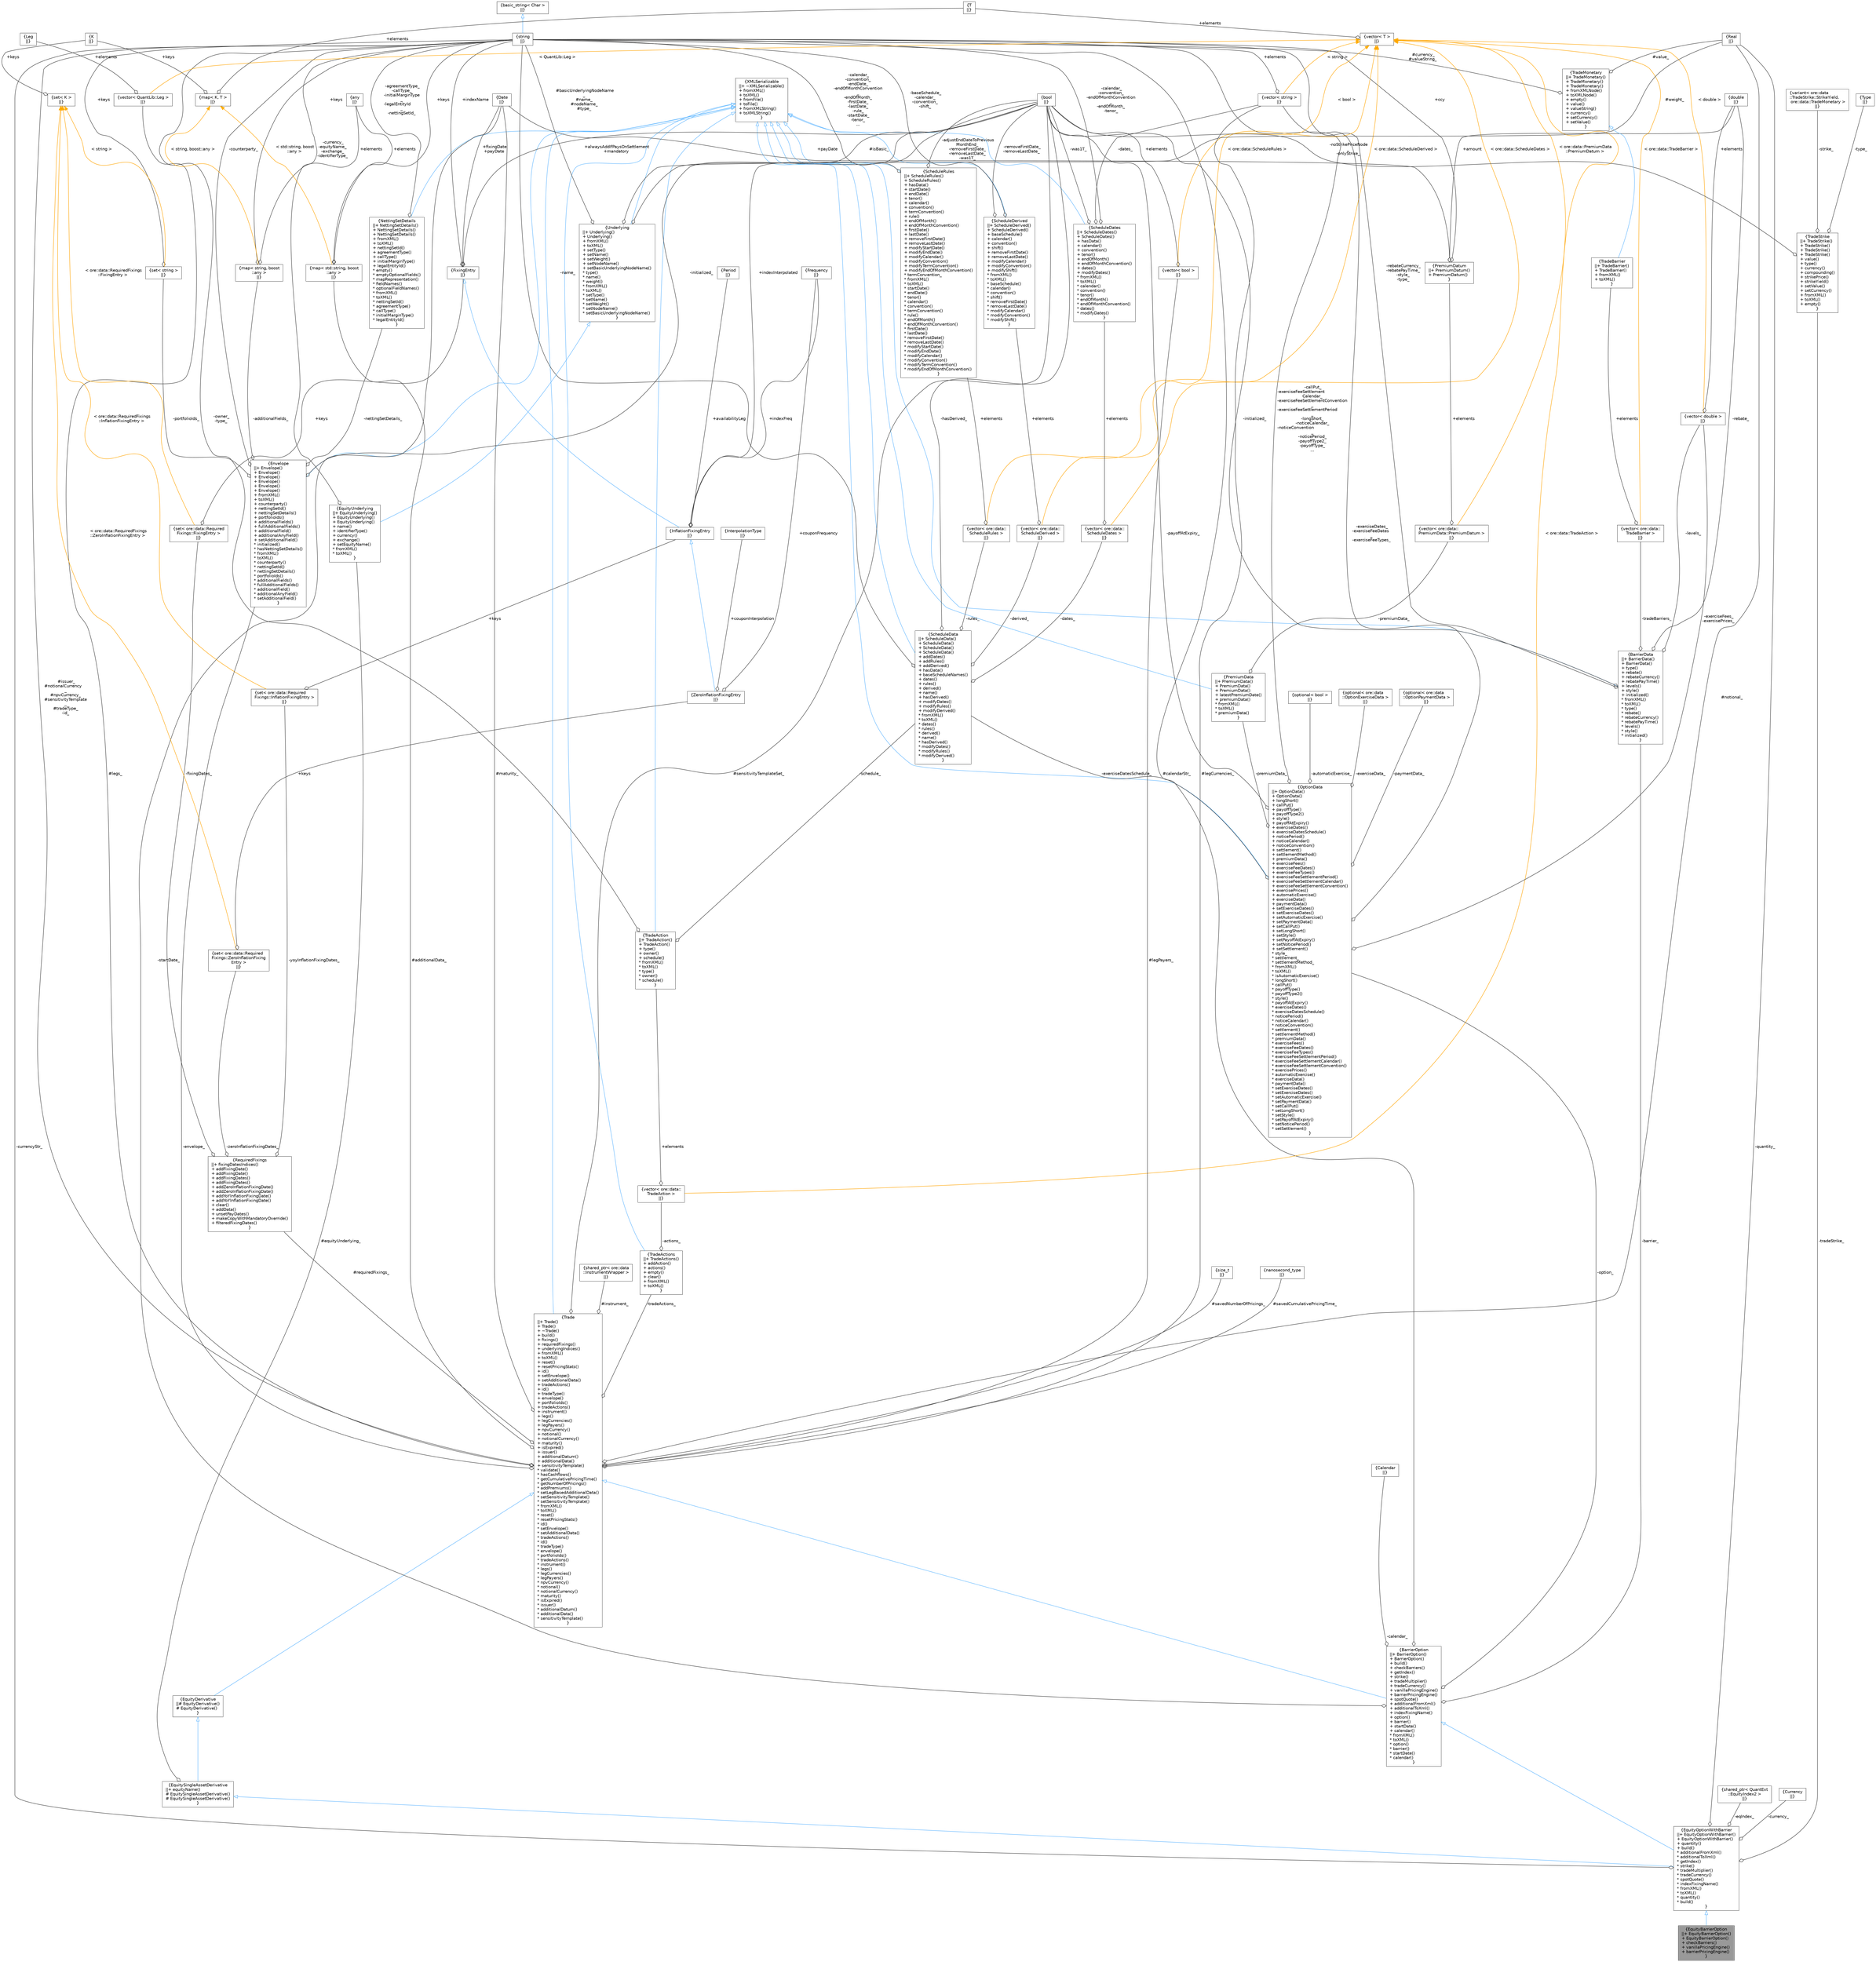 digraph "EquityBarrierOption"
{
 // INTERACTIVE_SVG=YES
 // LATEX_PDF_SIZE
  bgcolor="transparent";
  edge [fontname=Helvetica,fontsize=10,labelfontname=Helvetica,labelfontsize=10];
  node [fontname=Helvetica,fontsize=10,shape=box,height=0.2,width=0.4];
  Node1 [label="{EquityBarrierOption\n||+ EquityBarrierOption()\l+ EquityBarrierOption()\l+ checkBarriers()\l+ vanillaPricingEngine()\l+ barrierPricingEngine()\l}",height=0.2,width=0.4,color="gray40", fillcolor="grey60", style="filled", fontcolor="black",tooltip="Serializable EQ Barrier Option."];
  Node2 -> Node1 [dir="back",color="steelblue1",style="solid",arrowtail="onormal"];
  Node2 [label="{EquityOptionWithBarrier\n||+ EquityOptionWithBarrier()\l+ EquityOptionWithBarrier()\l+ quantity()\l+ build()\l* additionalFromXml()\l* additionalToXml()\l* getIndex()\l* strike()\l* tradeMultiplier()\l* tradeCurrency()\l* spotQuote()\l* indexFixingName()\l* fromXML()\l* toXML()\l* quantity()\l* build()\l}",height=0.2,width=0.4,color="gray40", fillcolor="white", style="filled",URL="$classore_1_1data_1_1_equity_option_with_barrier.html",tooltip=" "];
  Node3 -> Node2 [dir="back",color="steelblue1",style="solid",arrowtail="onormal"];
  Node3 [label="{EquitySingleAssetDerivative\n||+ equityName()\l# EquitySingleAssetDerivative()\l# EquitySingleAssetDerivative()\l}",height=0.2,width=0.4,color="gray40", fillcolor="white", style="filled",URL="$classore_1_1data_1_1_equity_single_asset_derivative.html",tooltip="Base class for all single asset Equity Derivaties."];
  Node4 -> Node3 [dir="back",color="steelblue1",style="solid",arrowtail="onormal"];
  Node4 [label="{EquityDerivative\n||# EquityDerivative()\l# EquityDerivative()\l}",height=0.2,width=0.4,color="gray40", fillcolor="white", style="filled",URL="$classore_1_1data_1_1_equity_derivative.html",tooltip="Base class for all Equity Derivaties."];
  Node5 -> Node4 [dir="back",color="steelblue1",style="solid",arrowtail="onormal"];
  Node5 [label="{Trade\n||+ Trade()\l+ Trade()\l+ ~Trade()\l+ build()\l+ fixings()\l+ requiredFixings()\l+ underlyingIndices()\l+ fromXML()\l+ toXML()\l+ reset()\l+ resetPricingStats()\l+ id()\l+ setEnvelope()\l+ setAdditionalData()\l+ tradeActions()\l+ id()\l+ tradeType()\l+ envelope()\l+ portfolioIds()\l+ tradeActions()\l+ instrument()\l+ legs()\l+ legCurrencies()\l+ legPayers()\l+ npvCurrency()\l+ notional()\l+ notionalCurrency()\l+ maturity()\l+ isExpired()\l+ issuer()\l+ additionalDatum()\l+ additionalData()\l+ sensitivityTemplate()\l* validate()\l* hasCashflows()\l* getCumulativePricingTime()\l* getNumberOfPricings()\l* addPremiums()\l* setLegBasedAdditionalData()\l* setSensitivityTemplate()\l* setSensitivityTemplate()\l* fromXML()\l* toXML()\l* reset()\l* resetPricingStats()\l* id()\l* setEnvelope()\l* setAdditionalData()\l* tradeActions()\l* id()\l* tradeType()\l* envelope()\l* portfolioIds()\l* tradeActions()\l* instrument()\l* legs()\l* legCurrencies()\l* legPayers()\l* npvCurrency()\l* notional()\l* notionalCurrency()\l* maturity()\l* isExpired()\l* issuer()\l* additionalDatum()\l* additionalData()\l* sensitivityTemplate()\l}",height=0.2,width=0.4,color="gray40", fillcolor="white", style="filled",URL="$classore_1_1data_1_1_trade.html",tooltip="Trade base class."];
  Node6 -> Node5 [dir="back",color="steelblue1",style="solid",arrowtail="onormal"];
  Node6 [label="{XMLSerializable\n||+ ~XMLSerializable()\l+ fromXML()\l+ toXML()\l+ fromFile()\l+ toFile()\l+ fromXMLString()\l+ toXMLString()\l}",height=0.2,width=0.4,color="gray40", fillcolor="white", style="filled",URL="$classore_1_1data_1_1_x_m_l_serializable.html",tooltip="Base class for all serializable classes."];
  Node7 -> Node5 [color="grey25",style="solid",label=" #issuer_\n#notionalCurrency\l_\n#npvCurrency_\n#sensitivityTemplate\l_\n#tradeType_\n-id_" ,arrowhead="odiamond"];
  Node7 [label="{string\n||}",height=0.2,width=0.4,color="gray40", fillcolor="white", style="filled",tooltip=" "];
  Node8 -> Node7 [dir="back",color="steelblue1",style="solid",arrowtail="onormal"];
  Node8 [label="{basic_string\< Char \>\n||}",height=0.2,width=0.4,color="gray40", fillcolor="white", style="filled",tooltip=" "];
  Node9 -> Node5 [color="grey25",style="solid",label=" #instrument_" ,arrowhead="odiamond"];
  Node9 [label="{shared_ptr\< ore::data\l::InstrumentWrapper \>\n||}",height=0.2,width=0.4,color="gray40", fillcolor="white", style="filled",tooltip=" "];
  Node10 -> Node5 [color="grey25",style="solid",label=" #legs_" ,arrowhead="odiamond"];
  Node10 [label="{vector\< QuantLib::Leg \>\n||}",height=0.2,width=0.4,color="gray40", fillcolor="white", style="filled",tooltip=" "];
  Node11 -> Node10 [color="grey25",style="solid",label=" +elements" ,arrowhead="odiamond"];
  Node11 [label="{Leg\n||}",height=0.2,width=0.4,color="gray40", fillcolor="white", style="filled",tooltip=" "];
  Node12 -> Node10 [dir="back",color="orange",style="solid",label=" \< QuantLib::Leg \>" ];
  Node12 [label="{vector\< T \>\n||}",height=0.2,width=0.4,color="gray40", fillcolor="white", style="filled",tooltip=" "];
  Node13 -> Node12 [color="grey25",style="solid",label=" +elements" ,arrowhead="odiamond"];
  Node13 [label="{T\n||}",height=0.2,width=0.4,color="gray40", fillcolor="white", style="filled",tooltip=" "];
  Node14 -> Node5 [color="grey25",style="solid",label=" #legCurrencies_" ,arrowhead="odiamond"];
  Node14 [label="{vector\< string \>\n||}",height=0.2,width=0.4,color="gray40", fillcolor="white", style="filled",tooltip=" "];
  Node7 -> Node14 [color="grey25",style="solid",label=" +elements" ,arrowhead="odiamond"];
  Node12 -> Node14 [dir="back",color="orange",style="solid",label=" \< string \>" ];
  Node15 -> Node5 [color="grey25",style="solid",label=" #legPayers_" ,arrowhead="odiamond"];
  Node15 [label="{vector\< bool \>\n||}",height=0.2,width=0.4,color="gray40", fillcolor="white", style="filled",tooltip=" "];
  Node16 -> Node15 [color="grey25",style="solid",label=" +elements" ,arrowhead="odiamond"];
  Node16 [label="{bool\n||}",height=0.2,width=0.4,color="gray40", fillcolor="white", style="filled",URL="$classbool.html",tooltip=" "];
  Node12 -> Node15 [dir="back",color="orange",style="solid",label=" \< bool \>" ];
  Node17 -> Node5 [color="grey25",style="solid",label=" #notional_" ,arrowhead="odiamond"];
  Node17 [label="{Real\n||}",height=0.2,width=0.4,color="gray40", fillcolor="white", style="filled",tooltip=" "];
  Node18 -> Node5 [color="grey25",style="solid",label=" #maturity_" ,arrowhead="odiamond"];
  Node18 [label="{Date\n||}",height=0.2,width=0.4,color="gray40", fillcolor="white", style="filled",tooltip=" "];
  Node16 -> Node5 [color="grey25",style="solid",label=" #sensitivityTemplateSet_" ,arrowhead="odiamond"];
  Node19 -> Node5 [color="grey25",style="solid",label=" #savedNumberOfPricings_" ,arrowhead="odiamond"];
  Node19 [label="{size_t\n||}",height=0.2,width=0.4,color="gray40", fillcolor="white", style="filled",tooltip=" "];
  Node20 -> Node5 [color="grey25",style="solid",label=" #savedCumulativePricingTime_" ,arrowhead="odiamond"];
  Node20 [label="{nanosecond_type\n||}",height=0.2,width=0.4,color="gray40", fillcolor="white", style="filled",tooltip=" "];
  Node21 -> Node5 [color="grey25",style="solid",label=" #requiredFixings_" ,arrowhead="odiamond"];
  Node21 [label="{RequiredFixings\n||+ fixingDatesIndices()\l+ addFixingDate()\l+ addFixingDate()\l+ addFixingDates()\l+ addFixingDates()\l+ addZeroInflationFixingDate()\l+ addZeroInflationFixingDate()\l+ addYoYInflationFixingDate()\l+ addYoYInflationFixingDate()\l+ clear()\l+ addData()\l+ unsetPayDates()\l+ makeCopyWithMandatoryOverride()\l+ filteredFixingDates()\l}",height=0.2,width=0.4,color="gray40", fillcolor="white", style="filled",URL="$classore_1_1data_1_1_required_fixings.html",tooltip=" "];
  Node22 -> Node21 [color="grey25",style="solid",label=" -fixingDates_" ,arrowhead="odiamond"];
  Node22 [label="{set\< ore::data::Required\lFixings::FixingEntry \>\n||}",height=0.2,width=0.4,color="gray40", fillcolor="white", style="filled",tooltip=" "];
  Node23 -> Node22 [color="grey25",style="solid",label=" +keys" ,arrowhead="odiamond"];
  Node23 [label="{FixingEntry\n||}",height=0.2,width=0.4,color="gray40", fillcolor="white", style="filled",URL="$structore_1_1data_1_1_required_fixings_1_1_fixing_entry.html",tooltip=" "];
  Node7 -> Node23 [color="grey25",style="solid",label=" +indexName" ,arrowhead="odiamond"];
  Node18 -> Node23 [color="grey25",style="solid",label=" +fixingDate\n+payDate" ,arrowhead="odiamond"];
  Node16 -> Node23 [color="grey25",style="solid",label=" +alwaysAddIfPaysOnSettlement\n+mandatory" ,arrowhead="odiamond"];
  Node24 -> Node22 [dir="back",color="orange",style="solid",label=" \< ore::data::RequiredFixings\l::FixingEntry \>" ];
  Node24 [label="{set\< K \>\n||}",height=0.2,width=0.4,color="gray40", fillcolor="white", style="filled",tooltip=" "];
  Node25 -> Node24 [color="grey25",style="solid",label=" +keys" ,arrowhead="odiamond"];
  Node25 [label="{K\n||}",height=0.2,width=0.4,color="gray40", fillcolor="white", style="filled",tooltip=" "];
  Node26 -> Node21 [color="grey25",style="solid",label=" -zeroInflationFixingDates_" ,arrowhead="odiamond"];
  Node26 [label="{set\< ore::data::Required\lFixings::ZeroInflationFixing\lEntry \>\n||}",height=0.2,width=0.4,color="gray40", fillcolor="white", style="filled",tooltip=" "];
  Node27 -> Node26 [color="grey25",style="solid",label=" +keys" ,arrowhead="odiamond"];
  Node27 [label="{ZeroInflationFixingEntry\n||}",height=0.2,width=0.4,color="gray40", fillcolor="white", style="filled",URL="$structore_1_1data_1_1_required_fixings_1_1_zero_inflation_fixing_entry.html",tooltip=" "];
  Node28 -> Node27 [dir="back",color="steelblue1",style="solid",arrowtail="onormal"];
  Node28 [label="{InflationFixingEntry\n||}",height=0.2,width=0.4,color="gray40", fillcolor="white", style="filled",URL="$structore_1_1data_1_1_required_fixings_1_1_inflation_fixing_entry.html",tooltip=" "];
  Node23 -> Node28 [dir="back",color="steelblue1",style="solid",arrowtail="onormal"];
  Node16 -> Node28 [color="grey25",style="solid",label=" +indexInterpolated" ,arrowhead="odiamond"];
  Node29 -> Node28 [color="grey25",style="solid",label=" +indexFreq" ,arrowhead="odiamond"];
  Node29 [label="{Frequency\n||}",height=0.2,width=0.4,color="gray40", fillcolor="white", style="filled",tooltip=" "];
  Node30 -> Node28 [color="grey25",style="solid",label=" +availabilityLeg" ,arrowhead="odiamond"];
  Node30 [label="{Period\n||}",height=0.2,width=0.4,color="gray40", fillcolor="white", style="filled",tooltip=" "];
  Node31 -> Node27 [color="grey25",style="solid",label=" +couponInterpolation" ,arrowhead="odiamond"];
  Node31 [label="{InterpolationType\n||}",height=0.2,width=0.4,color="gray40", fillcolor="white", style="filled",tooltip=" "];
  Node29 -> Node27 [color="grey25",style="solid",label=" +couponFrequency" ,arrowhead="odiamond"];
  Node24 -> Node26 [dir="back",color="orange",style="solid",label=" \< ore::data::RequiredFixings\l::ZeroInflationFixingEntry \>" ];
  Node32 -> Node21 [color="grey25",style="solid",label=" -yoyInflationFixingDates_" ,arrowhead="odiamond"];
  Node32 [label="{set\< ore::data::Required\lFixings::InflationFixingEntry \>\n||}",height=0.2,width=0.4,color="gray40", fillcolor="white", style="filled",tooltip=" "];
  Node28 -> Node32 [color="grey25",style="solid",label=" +keys" ,arrowhead="odiamond"];
  Node24 -> Node32 [dir="back",color="orange",style="solid",label=" \< ore::data::RequiredFixings\l::InflationFixingEntry \>" ];
  Node33 -> Node5 [color="grey25",style="solid",label=" #additionalData_" ,arrowhead="odiamond"];
  Node33 [label="{map\< std::string, boost\l::any \>\n||}",height=0.2,width=0.4,color="gray40", fillcolor="white", style="filled",tooltip=" "];
  Node7 -> Node33 [color="grey25",style="solid",label=" +keys" ,arrowhead="odiamond"];
  Node34 -> Node33 [color="grey25",style="solid",label=" +elements" ,arrowhead="odiamond"];
  Node34 [label="{any\n||}",height=0.2,width=0.4,color="gray40", fillcolor="white", style="filled",tooltip=" "];
  Node35 -> Node33 [dir="back",color="orange",style="solid",label=" \< std::string, boost\l::any \>" ];
  Node35 [label="{map\< K, T \>\n||}",height=0.2,width=0.4,color="gray40", fillcolor="white", style="filled",tooltip=" "];
  Node25 -> Node35 [color="grey25",style="solid",label=" +keys" ,arrowhead="odiamond"];
  Node13 -> Node35 [color="grey25",style="solid",label=" +elements" ,arrowhead="odiamond"];
  Node36 -> Node5 [color="grey25",style="solid",label=" -envelope_" ,arrowhead="odiamond"];
  Node36 [label="{Envelope\n||+ Envelope()\l+ Envelope()\l+ Envelope()\l+ Envelope()\l+ Envelope()\l+ Envelope()\l+ fromXML()\l+ toXML()\l+ counterparty()\l+ nettingSetId()\l+ nettingSetDetails()\l+ portfolioIds()\l+ additionalFields()\l+ fullAdditionalFields()\l+ additionalField()\l+ additionalAnyField()\l+ setAdditionalField()\l* initialized()\l* hasNettingSetDetails()\l* fromXML()\l* toXML()\l* counterparty()\l* nettingSetId()\l* nettingSetDetails()\l* portfolioIds()\l* additionalFields()\l* fullAdditionalFields()\l* additionalField()\l* additionalAnyField()\l* setAdditionalField()\l}",height=0.2,width=0.4,color="gray40", fillcolor="white", style="filled",URL="$classore_1_1data_1_1_envelope.html",tooltip="Serializable object holding generic trade data, reporting dimensions."];
  Node6 -> Node36 [dir="back",color="steelblue1",style="solid",arrowtail="onormal"];
  Node7 -> Node36 [color="grey25",style="solid",label=" -counterparty_" ,arrowhead="odiamond"];
  Node37 -> Node36 [color="grey25",style="solid",label=" -nettingSetDetails_" ,arrowhead="odiamond"];
  Node37 [label="{NettingSetDetails\n||+ NettingSetDetails()\l+ NettingSetDetails()\l+ NettingSetDetails()\l+ fromXML()\l+ toXML()\l+ nettingSetId()\l+ agreementType()\l+ callType()\l+ initialMarginType()\l+ legalEntityId()\l* empty()\l* emptyOptionalFields()\l* mapRepresentation()\l* fieldNames()\l* optionalFieldNames()\l* fromXML()\l* toXML()\l* nettingSetId()\l* agreementType()\l* callType()\l* initialMarginType()\l* legalEntityId()\l}",height=0.2,width=0.4,color="gray40", fillcolor="white", style="filled",URL="$classore_1_1data_1_1_netting_set_details.html",tooltip="Serializable object holding netting set identification data."];
  Node6 -> Node37 [dir="back",color="steelblue1",style="solid",arrowtail="onormal"];
  Node7 -> Node37 [color="grey25",style="solid",label=" -agreementType_\n-callType_\n-initialMarginType\l_\n-legalEntityId\l_\n-nettingSetId_" ,arrowhead="odiamond"];
  Node38 -> Node36 [color="grey25",style="solid",label=" -portfolioIds_" ,arrowhead="odiamond"];
  Node38 [label="{set\< string \>\n||}",height=0.2,width=0.4,color="gray40", fillcolor="white", style="filled",tooltip=" "];
  Node7 -> Node38 [color="grey25",style="solid",label=" +keys" ,arrowhead="odiamond"];
  Node24 -> Node38 [dir="back",color="orange",style="solid",label=" \< string \>" ];
  Node39 -> Node36 [color="grey25",style="solid",label=" -additionalFields_" ,arrowhead="odiamond"];
  Node39 [label="{map\< string, boost\l::any \>\n||}",height=0.2,width=0.4,color="gray40", fillcolor="white", style="filled",tooltip=" "];
  Node7 -> Node39 [color="grey25",style="solid",label=" +keys" ,arrowhead="odiamond"];
  Node34 -> Node39 [color="grey25",style="solid",label=" +elements" ,arrowhead="odiamond"];
  Node35 -> Node39 [dir="back",color="orange",style="solid",label=" \< string, boost::any \>" ];
  Node16 -> Node36 [color="grey25",style="solid",label=" -initialized_" ,arrowhead="odiamond"];
  Node40 -> Node5 [color="grey25",style="solid",label=" -tradeActions_" ,arrowhead="odiamond"];
  Node40 [label="{TradeActions\n||+ TradeActions()\l+ addAction()\l+ actions()\l+ empty()\l+ clear()\l+ fromXML()\l+ toXML()\l}",height=0.2,width=0.4,color="gray40", fillcolor="white", style="filled",URL="$classore_1_1data_1_1_trade_actions.html",tooltip="Serializable object holding generic trade actions."];
  Node6 -> Node40 [dir="back",color="steelblue1",style="solid",arrowtail="onormal"];
  Node41 -> Node40 [color="grey25",style="solid",label=" -actions_" ,arrowhead="odiamond"];
  Node41 [label="{vector\< ore::data::\lTradeAction \>\n||}",height=0.2,width=0.4,color="gray40", fillcolor="white", style="filled",tooltip=" "];
  Node42 -> Node41 [color="grey25",style="solid",label=" +elements" ,arrowhead="odiamond"];
  Node42 [label="{TradeAction\n||+ TradeAction()\l+ TradeAction()\l+ type()\l+ owner()\l+ schedule()\l* fromXML()\l* toXML()\l* type()\l* owner()\l* schedule()\l}",height=0.2,width=0.4,color="gray40", fillcolor="white", style="filled",URL="$classore_1_1data_1_1_trade_action.html",tooltip="Serializable object holding a trade action."];
  Node6 -> Node42 [dir="back",color="steelblue1",style="solid",arrowtail="onormal"];
  Node7 -> Node42 [color="grey25",style="solid",label=" -owner_\n-type_" ,arrowhead="odiamond"];
  Node43 -> Node42 [color="grey25",style="solid",label=" -schedule_" ,arrowhead="odiamond"];
  Node43 [label="{ScheduleData\n||+ ScheduleData()\l+ ScheduleData()\l+ ScheduleData()\l+ ScheduleData()\l+ addDates()\l+ addRules()\l+ addDerived()\l+ hasData()\l+ baseScheduleNames()\l+ dates()\l+ rules()\l+ derived()\l+ name()\l+ hasDerived()\l+ modifyDates()\l+ modifyRules()\l+ modifyDerived()\l* fromXML()\l* toXML()\l* dates()\l* rules()\l* derived()\l* name()\l* hasDerived()\l* modifyDates()\l* modifyRules()\l* modifyDerived()\l}",height=0.2,width=0.4,color="gray40", fillcolor="white", style="filled",URL="$classore_1_1data_1_1_schedule_data.html",tooltip="Serializable schedule data."];
  Node6 -> Node43 [dir="back",color="steelblue1",style="solid",arrowtail="onormal"];
  Node44 -> Node43 [color="grey25",style="solid",label=" -dates_" ,arrowhead="odiamond"];
  Node44 [label="{vector\< ore::data::\lScheduleDates \>\n||}",height=0.2,width=0.4,color="gray40", fillcolor="white", style="filled",tooltip=" "];
  Node45 -> Node44 [color="grey25",style="solid",label=" +elements" ,arrowhead="odiamond"];
  Node45 [label="{ScheduleDates\n||+ ScheduleDates()\l+ ScheduleDates()\l+ hasData()\l+ calendar()\l+ convention()\l+ tenor()\l+ endOfMonth()\l+ endOfMonthConvention()\l+ dates()\l+ modifyDates()\l* fromXML()\l* toXML()\l* calendar()\l* convention()\l* tenor()\l* endOfMonth()\l* endOfMonthConvention()\l* dates()\l* modifyDates()\l}",height=0.2,width=0.4,color="gray40", fillcolor="white", style="filled",URL="$classore_1_1data_1_1_schedule_dates.html",tooltip="Serializable object holding schedule Dates data."];
  Node6 -> Node45 [dir="back",color="steelblue1",style="solid",arrowtail="onormal"];
  Node7 -> Node45 [color="grey25",style="solid",label=" -calendar_\n-convention_\n-endOfMonthConvention\l_\n-endOfMonth_\n-tenor_" ,arrowhead="odiamond"];
  Node14 -> Node45 [color="grey25",style="solid",label=" -dates_" ,arrowhead="odiamond"];
  Node16 -> Node45 [color="grey25",style="solid",label=" -was1T_" ,arrowhead="odiamond"];
  Node12 -> Node44 [dir="back",color="orange",style="solid",label=" \< ore::data::ScheduleDates \>" ];
  Node46 -> Node43 [color="grey25",style="solid",label=" -rules_" ,arrowhead="odiamond"];
  Node46 [label="{vector\< ore::data::\lScheduleRules \>\n||}",height=0.2,width=0.4,color="gray40", fillcolor="white", style="filled",tooltip=" "];
  Node47 -> Node46 [color="grey25",style="solid",label=" +elements" ,arrowhead="odiamond"];
  Node47 [label="{ScheduleRules\n||+ ScheduleRules()\l+ ScheduleRules()\l+ hasData()\l+ startDate()\l+ endDate()\l+ tenor()\l+ calendar()\l+ convention()\l+ termConvention()\l+ rule()\l+ endOfMonth()\l+ endOfMonthConvention()\l+ firstDate()\l+ lastDate()\l+ removeFirstDate()\l+ removeLastDate()\l+ modifyStartDate()\l+ modifyEndDate()\l+ modifyCalendar()\l+ modifyConvention()\l+ modifyTermConvention()\l+ modifyEndOfMonthConvention()\l* termConvention_\l* fromXML()\l* toXML()\l* startDate()\l* endDate()\l* tenor()\l* calendar()\l* convention()\l* termConvention()\l* rule()\l* endOfMonth()\l* endOfMonthConvention()\l* firstDate()\l* lastDate()\l* removeFirstDate()\l* removeLastDate()\l* modifyStartDate()\l* modifyEndDate()\l* modifyCalendar()\l* modifyConvention()\l* modifyTermConvention()\l* modifyEndOfMonthConvention()\l}",height=0.2,width=0.4,color="gray40", fillcolor="white", style="filled",URL="$classore_1_1data_1_1_schedule_rules.html",tooltip="Serializable object holding schedule Rules data."];
  Node6 -> Node47 [dir="back",color="steelblue1",style="solid",arrowtail="onormal"];
  Node7 -> Node47 [color="grey25",style="solid",label=" -calendar_\n-convention_\n-endDate_\n-endOfMonthConvention\l_\n-endOfMonth_\n-firstDate_\n-lastDate_\n-rule_\n-startDate_\n-tenor_\n..." ,arrowhead="odiamond"];
  Node16 -> Node47 [color="grey25",style="solid",label=" -adjustEndDateToPrevious\lMonthEnd_\n-removeFirstDate_\n-removeLastDate_\n-was1T_" ,arrowhead="odiamond"];
  Node12 -> Node46 [dir="back",color="orange",style="solid",label=" \< ore::data::ScheduleRules \>" ];
  Node48 -> Node43 [color="grey25",style="solid",label=" -derived_" ,arrowhead="odiamond"];
  Node48 [label="{vector\< ore::data::\lScheduleDerived \>\n||}",height=0.2,width=0.4,color="gray40", fillcolor="white", style="filled",tooltip=" "];
  Node49 -> Node48 [color="grey25",style="solid",label=" +elements" ,arrowhead="odiamond"];
  Node49 [label="{ScheduleDerived\n||+ ScheduleDerived()\l+ ScheduleDerived()\l+ baseSchedule()\l+ calendar()\l+ convention()\l+ shift()\l+ removeFirstDate()\l+ removeLastDate()\l+ modifyCalendar()\l+ modifyConvention()\l+ modifyShift()\l* fromXML()\l* toXML()\l* baseSchedule()\l* calendar()\l* convention()\l* shift()\l* removeFirstDate()\l* removeLastDate()\l* modifyCalendar()\l* modifyConvention()\l* modifyShift()\l}",height=0.2,width=0.4,color="gray40", fillcolor="white", style="filled",URL="$classore_1_1data_1_1_schedule_derived.html",tooltip="Serializable object holding Derived schedule data."];
  Node6 -> Node49 [dir="back",color="steelblue1",style="solid",arrowtail="onormal"];
  Node7 -> Node49 [color="grey25",style="solid",label=" -baseSchedule_\n-calendar_\n-convention_\n-shift_" ,arrowhead="odiamond"];
  Node16 -> Node49 [color="grey25",style="solid",label=" -removeFirstDate_\n-removeLastDate_" ,arrowhead="odiamond"];
  Node12 -> Node48 [dir="back",color="orange",style="solid",label=" \< ore::data::ScheduleDerived \>" ];
  Node7 -> Node43 [color="grey25",style="solid",label=" -name_" ,arrowhead="odiamond"];
  Node16 -> Node43 [color="grey25",style="solid",label=" -hasDerived_" ,arrowhead="odiamond"];
  Node12 -> Node41 [dir="back",color="orange",style="solid",label=" \< ore::data::TradeAction \>" ];
  Node50 -> Node3 [color="grey25",style="solid",label=" #equityUnderlying_" ,arrowhead="odiamond"];
  Node50 [label="{EquityUnderlying\n||+ EquityUnderlying()\l+ EquityUnderlying()\l+ EquityUnderlying()\l+ name()\l+ identifierType()\l+ currency()\l+ exchange()\l+ setEquityName()\l* fromXML()\l* toXML()\l}",height=0.2,width=0.4,color="gray40", fillcolor="white", style="filled",URL="$classore_1_1data_1_1_equity_underlying.html",tooltip=" "];
  Node51 -> Node50 [dir="back",color="steelblue1",style="solid",arrowtail="onormal"];
  Node51 [label="{Underlying\n||+ Underlying()\l+ Underlying()\l+ fromXML()\l+ toXML()\l+ setType()\l+ setName()\l+ setWeight()\l+ setNodeName()\l+ setBasicUnderlyingNodeName()\l* type()\l* name()\l* weight()\l* fromXML()\l* toXML()\l* setType()\l* setName()\l* setWeight()\l* setNodeName()\l* setBasicUnderlyingNodeName()\l}",height=0.2,width=0.4,color="gray40", fillcolor="white", style="filled",URL="$classore_1_1data_1_1_underlying.html",tooltip="Class to hold Underlyings."];
  Node6 -> Node51 [dir="back",color="steelblue1",style="solid",arrowtail="onormal"];
  Node7 -> Node51 [color="grey25",style="solid",label=" #basicUnderlyingNodeName\l_\n#name_\n#nodeName_\n#type_" ,arrowhead="odiamond"];
  Node17 -> Node51 [color="grey25",style="solid",label=" #weight_" ,arrowhead="odiamond"];
  Node16 -> Node51 [color="grey25",style="solid",label=" #isBasic_" ,arrowhead="odiamond"];
  Node7 -> Node50 [color="grey25",style="solid",label=" -currency_\n-equityName_\n-exchange_\n-identifierType_" ,arrowhead="odiamond"];
  Node52 -> Node2 [dir="back",color="steelblue1",style="solid",arrowtail="onormal"];
  Node52 [label="{BarrierOption\n||+ BarrierOption()\l+ BarrierOption()\l+ build()\l+ checkBarriers()\l+ getIndex()\l+ strike()\l+ tradeMultiplier()\l+ tradeCurrency()\l+ vanillaPricingEngine()\l+ barrierPricingEngine()\l+ spotQuote()\l+ additionalFromXml()\l+ additionalToXml()\l+ indexFixingName()\l+ option()\l+ barrier()\l+ startDate()\l+ calendar()\l* fromXML()\l* toXML()\l* option()\l* barrier()\l* startDate()\l* calendar()\l}",height=0.2,width=0.4,color="gray40", fillcolor="white", style="filled",URL="$classore_1_1data_1_1_barrier_option.html",tooltip="Serializable FX Barrier Option."];
  Node5 -> Node52 [dir="back",color="steelblue1",style="solid",arrowtail="onormal"];
  Node53 -> Node52 [color="grey25",style="solid",label=" -option_" ,arrowhead="odiamond"];
  Node53 [label="{OptionData\n||+ OptionData()\l+ OptionData()\l+ longShort()\l+ callPut()\l+ payoffType()\l+ payoffType2()\l+ style()\l+ payoffAtExpiry()\l+ exerciseDates()\l+ exerciseDatesSchedule()\l+ noticePeriod()\l+ noticeCalendar()\l+ noticeConvention()\l+ settlement()\l+ settlementMethod()\l+ premiumData()\l+ exerciseFees()\l+ exerciseFeeDates()\l+ exerciseFeeTypes()\l+ exerciseFeeSettlementPeriod()\l+ exerciseFeeSettlementCalendar()\l+ exerciseFeeSettlementConvention()\l+ exercisePrices()\l+ automaticExercise()\l+ exerciseData()\l+ paymentData()\l+ setExerciseDates()\l+ setExerciseDates()\l+ setAutomaticExercise()\l+ setPaymentData()\l+ setCallPut()\l+ setLongShort()\l+ setStyle()\l+ setPayoffAtExpiry()\l+ setNoticePeriod()\l+ setSettlement()\l* style_\l* settlement_\l* settlementMethod_\l* fromXML()\l* toXML()\l* isAutomaticExercise()\l* longShort()\l* callPut()\l* payoffType()\l* payoffType2()\l* style()\l* payoffAtExpiry()\l* exerciseDates()\l* exerciseDatesSchedule()\l* noticePeriod()\l* noticeCalendar()\l* noticeConvention()\l* settlement()\l* settlementMethod()\l* premiumData()\l* exerciseFees()\l* exerciseFeeDates()\l* exerciseFeeTypes()\l* exerciseFeeSettlementPeriod()\l* exerciseFeeSettlementCalendar()\l* exerciseFeeSettlementConvention()\l* exercisePrices()\l* automaticExercise()\l* exerciseData()\l* paymentData()\l* setExerciseDates()\l* setExerciseDates()\l* setAutomaticExercise()\l* setPaymentData()\l* setCallPut()\l* setLongShort()\l* setStyle()\l* setPayoffAtExpiry()\l* setNoticePeriod()\l* setSettlement()\l}",height=0.2,width=0.4,color="gray40", fillcolor="white", style="filled",URL="$classore_1_1data_1_1_option_data.html",tooltip="Serializable object holding option data."];
  Node6 -> Node53 [dir="back",color="steelblue1",style="solid",arrowtail="onormal"];
  Node7 -> Node53 [color="grey25",style="solid",label=" -callPut_\n-exerciseFeeSettlement\lCalendar_\n-exerciseFeeSettlementConvention\l_\n-exerciseFeeSettlementPeriod\l_\n-longShort_\n-noticeCalendar_\n-noticeConvention\l_\n-noticePeriod_\n-payoffType2_\n-payoffType_\n..." ,arrowhead="odiamond"];
  Node16 -> Node53 [color="grey25",style="solid",label=" -payoffAtExpiry_" ,arrowhead="odiamond"];
  Node43 -> Node53 [color="grey25",style="solid",label=" -exerciseDatesSchedule_" ,arrowhead="odiamond"];
  Node14 -> Node53 [color="grey25",style="solid",label=" -exerciseDates_\n-exerciseFeeDates\l_\n-exerciseFeeTypes_" ,arrowhead="odiamond"];
  Node54 -> Node53 [color="grey25",style="solid",label=" -premiumData_" ,arrowhead="odiamond"];
  Node54 [label="{PremiumData\n||+ PremiumData()\l+ PremiumData()\l+ PremiumData()\l+ latestPremiumDate()\l+ premiumData()\l* fromXML()\l* toXML()\l* premiumData()\l}",height=0.2,width=0.4,color="gray40", fillcolor="white", style="filled",URL="$classore_1_1data_1_1_premium_data.html",tooltip="Serializable object holding premium data."];
  Node6 -> Node54 [dir="back",color="steelblue1",style="solid",arrowtail="onormal"];
  Node55 -> Node54 [color="grey25",style="solid",label=" -premiumData_" ,arrowhead="odiamond"];
  Node55 [label="{vector\< ore::data::\lPremiumData::PremiumDatum \>\n||}",height=0.2,width=0.4,color="gray40", fillcolor="white", style="filled",tooltip=" "];
  Node56 -> Node55 [color="grey25",style="solid",label=" +elements" ,arrowhead="odiamond"];
  Node56 [label="{PremiumDatum\n||+ PremiumDatum()\l+ PremiumDatum()\l}",height=0.2,width=0.4,color="gray40", fillcolor="white", style="filled",URL="$structore_1_1data_1_1_premium_data_1_1_premium_datum.html",tooltip=" "];
  Node57 -> Node56 [color="grey25",style="solid",label=" +amount" ,arrowhead="odiamond"];
  Node57 [label="{double\n||}",height=0.2,width=0.4,color="gray40", fillcolor="white", style="filled",tooltip=" "];
  Node7 -> Node56 [color="grey25",style="solid",label=" +ccy" ,arrowhead="odiamond"];
  Node18 -> Node56 [color="grey25",style="solid",label=" +payDate" ,arrowhead="odiamond"];
  Node12 -> Node55 [dir="back",color="orange",style="solid",label=" \< ore::data::PremiumData\l::PremiumDatum \>" ];
  Node58 -> Node53 [color="grey25",style="solid",label=" -exerciseFees_\n-exercisePrices_" ,arrowhead="odiamond"];
  Node58 [label="{vector\< double \>\n||}",height=0.2,width=0.4,color="gray40", fillcolor="white", style="filled",tooltip=" "];
  Node57 -> Node58 [color="grey25",style="solid",label=" +elements" ,arrowhead="odiamond"];
  Node12 -> Node58 [dir="back",color="orange",style="solid",label=" \< double \>" ];
  Node59 -> Node53 [color="grey25",style="solid",label=" -automaticExercise_" ,arrowhead="odiamond"];
  Node59 [label="{optional\< bool \>\n||}",height=0.2,width=0.4,color="gray40", fillcolor="white", style="filled",tooltip=" "];
  Node60 -> Node53 [color="grey25",style="solid",label=" -exerciseData_" ,arrowhead="odiamond"];
  Node60 [label="{optional\< ore::data\l::OptionExerciseData \>\n||}",height=0.2,width=0.4,color="gray40", fillcolor="white", style="filled",tooltip=" "];
  Node61 -> Node53 [color="grey25",style="solid",label=" -paymentData_" ,arrowhead="odiamond"];
  Node61 [label="{optional\< ore::data\l::OptionPaymentData \>\n||}",height=0.2,width=0.4,color="gray40", fillcolor="white", style="filled",tooltip=" "];
  Node62 -> Node52 [color="grey25",style="solid",label=" -barrier_" ,arrowhead="odiamond"];
  Node62 [label="{BarrierData\n||+ BarrierData()\l+ BarrierData()\l+ type()\l+ rebate()\l+ rebateCurrency()\l+ rebatePayTime()\l+ levels()\l+ style()\l+ initialized()\l* fromXML()\l* toXML()\l* type()\l* rebate()\l* rebateCurrency()\l* rebatePayTime()\l* levels()\l* style()\l* initialized()\l}",height=0.2,width=0.4,color="gray40", fillcolor="white", style="filled",URL="$classore_1_1data_1_1_barrier_data.html",tooltip="Serializable obejct holding barrier data."];
  Node6 -> Node62 [dir="back",color="steelblue1",style="solid",arrowtail="onormal"];
  Node16 -> Node62 [color="grey25",style="solid",label=" -initialized_" ,arrowhead="odiamond"];
  Node7 -> Node62 [color="grey25",style="solid",label=" -rebateCurrency_\n-rebatePayTime_\n-style_\n-type_" ,arrowhead="odiamond"];
  Node58 -> Node62 [color="grey25",style="solid",label=" -levels_" ,arrowhead="odiamond"];
  Node57 -> Node62 [color="grey25",style="solid",label=" -rebate_" ,arrowhead="odiamond"];
  Node63 -> Node62 [color="grey25",style="solid",label=" -tradeBarriers_" ,arrowhead="odiamond"];
  Node63 [label="{vector\< ore::data::\lTradeBarrier \>\n||}",height=0.2,width=0.4,color="gray40", fillcolor="white", style="filled",tooltip=" "];
  Node64 -> Node63 [color="grey25",style="solid",label=" +elements" ,arrowhead="odiamond"];
  Node64 [label="{TradeBarrier\n||+ TradeBarrier()\l+ TradeBarrier()\l+ fromXML()\l+ toXML()\l}",height=0.2,width=0.4,color="gray40", fillcolor="white", style="filled",URL="$classore_1_1data_1_1_trade_barrier.html",tooltip=" "];
  Node65 -> Node64 [dir="back",color="steelblue1",style="solid",arrowtail="onormal"];
  Node65 [label="{TradeMonetary\n||+ TradeMonetary()\l+ TradeMonetary()\l+ TradeMonetary()\l+ fromXMLNode()\l+ toXMLNode()\l+ empty()\l+ value()\l+ valueString()\l+ currency()\l+ setCurrency()\l+ setValue()\l}",height=0.2,width=0.4,color="gray40", fillcolor="white", style="filled",URL="$classore_1_1data_1_1_trade_monetary.html",tooltip=" "];
  Node17 -> Node65 [color="grey25",style="solid",label=" #value_" ,arrowhead="odiamond"];
  Node7 -> Node65 [color="grey25",style="solid",label=" #currency_\n#valueString_" ,arrowhead="odiamond"];
  Node12 -> Node63 [dir="back",color="orange",style="solid",label=" \< ore::data::TradeBarrier \>" ];
  Node18 -> Node52 [color="grey25",style="solid",label=" -startDate_" ,arrowhead="odiamond"];
  Node66 -> Node52 [color="grey25",style="solid",label=" -calendar_" ,arrowhead="odiamond"];
  Node66 [label="{Calendar\n||}",height=0.2,width=0.4,color="gray40", fillcolor="white", style="filled",tooltip=" "];
  Node7 -> Node52 [color="grey25",style="solid",label=" #calendarStr_" ,arrowhead="odiamond"];
  Node67 -> Node2 [color="grey25",style="solid",label=" -eqIndex_" ,arrowhead="odiamond"];
  Node67 [label="{shared_ptr\< QuantExt\l::EquityIndex2 \>\n||}",height=0.2,width=0.4,color="gray40", fillcolor="white", style="filled",tooltip=" "];
  Node68 -> Node2 [color="grey25",style="solid",label=" -currency_" ,arrowhead="odiamond"];
  Node68 [label="{Currency\n||}",height=0.2,width=0.4,color="gray40", fillcolor="white", style="filled",tooltip=" "];
  Node7 -> Node2 [color="grey25",style="solid",label=" -currencyStr_" ,arrowhead="odiamond"];
  Node17 -> Node2 [color="grey25",style="solid",label=" -quantity_" ,arrowhead="odiamond"];
  Node69 -> Node2 [color="grey25",style="solid",label=" -tradeStrike_" ,arrowhead="odiamond"];
  Node69 [label="{TradeStrike\n||+ TradeStrike()\l+ TradeStrike()\l+ TradeStrike()\l+ TradeStrike()\l+ value()\l+ type()\l+ currency()\l+ compounding()\l+ strikePrice()\l+ strikeYield()\l+ setValue()\l+ setCurrency()\l+ fromXML()\l+ toXML()\l+ empty()\l}",height=0.2,width=0.4,color="gray40", fillcolor="white", style="filled",URL="$classore_1_1data_1_1_trade_strike.html",tooltip=" "];
  Node70 -> Node69 [color="grey25",style="solid",label=" -strike_" ,arrowhead="odiamond"];
  Node70 [label="{variant\< ore::data\l::TradeStrike::StrikeYield,\l ore::data::TradeMonetary \>\n||}",height=0.2,width=0.4,color="gray40", fillcolor="white", style="filled",tooltip=" "];
  Node71 -> Node69 [color="grey25",style="solid",label=" -type_" ,arrowhead="odiamond"];
  Node71 [label="{Type\n||}",height=0.2,width=0.4,color="gray40", fillcolor="white", style="filled",tooltip=" "];
  Node16 -> Node69 [color="grey25",style="solid",label=" -noStrikePriceNode\l_\n-onlyStrike_" ,arrowhead="odiamond"];
}
